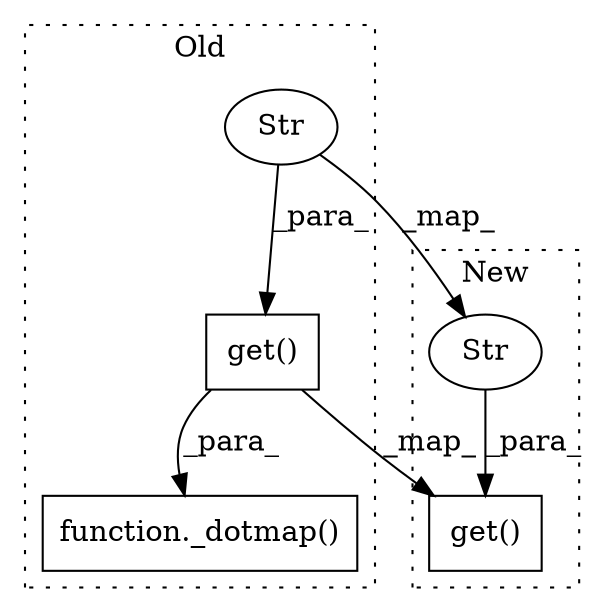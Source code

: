 digraph G {
subgraph cluster0 {
1 [label="get()" a="75" s="10894,10910" l="12,1" shape="box"];
3 [label="Str" a="66" s="10906" l="4" shape="ellipse"];
5 [label="function._dotmap()" a="75" s="10886,10911" l="8,1" shape="box"];
label = "Old";
style="dotted";
}
subgraph cluster1 {
2 [label="get()" a="75" s="10669,10685" l="12,1" shape="box"];
4 [label="Str" a="66" s="10681" l="4" shape="ellipse"];
label = "New";
style="dotted";
}
1 -> 5 [label="_para_"];
1 -> 2 [label="_map_"];
3 -> 4 [label="_map_"];
3 -> 1 [label="_para_"];
4 -> 2 [label="_para_"];
}